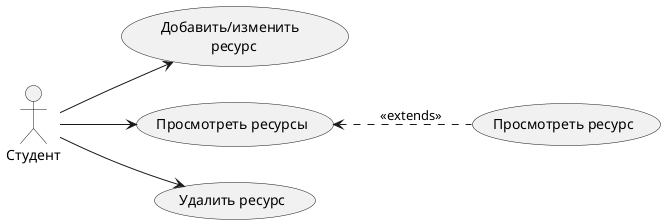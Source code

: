@startuml "usecase_resources"

left to right direction

actor "Студент" as user

(Добавить/изменить \n ресурс) as add_resource
(Просмотреть ресурсы) as view_resources
(Просмотреть ресурс) as view_resource
(Удалить ресурс) as delete_resource

user --> add_resource
user --> delete_resource
user --> view_resources
view_resources <.. view_resource : <<extends>>

@enduml